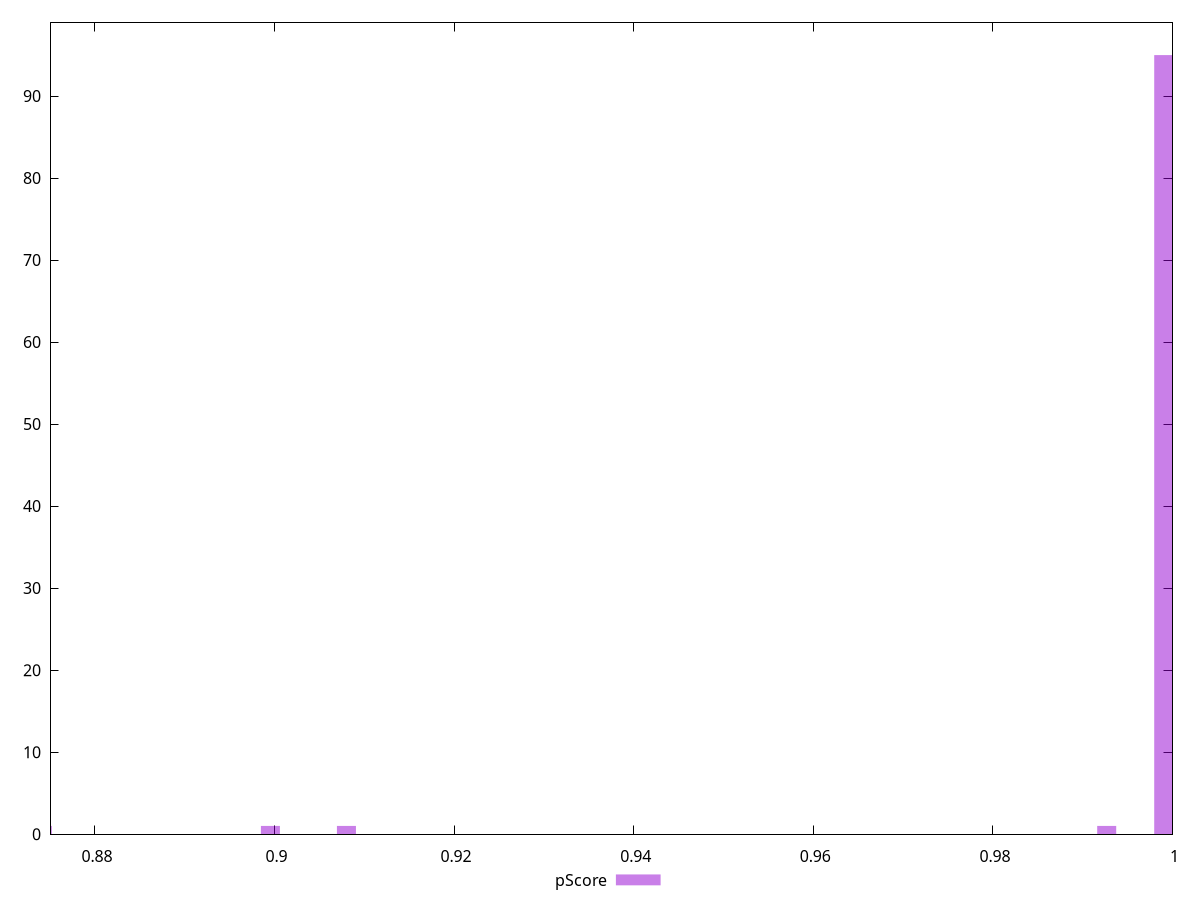 reset

$pScore <<EOF
0.9080100867003146 1
0.9990227527332133 95
0.8741449086415616 1
0.8995437921856263 1
0.992673031847197 1
EOF

set key outside below
set boxwidth 0.002116573628672062
set xrange [0.875:1]
set yrange [0:99]
set trange [0:99]
set style fill transparent solid 0.5 noborder
set terminal svg size 640, 490 enhanced background rgb 'white'
set output "reports/report_00027_2021-02-24T12-40-31.850Z/unused-css-rules/samples/card/pScore/histogram.svg"

plot $pScore title "pScore" with boxes

reset
